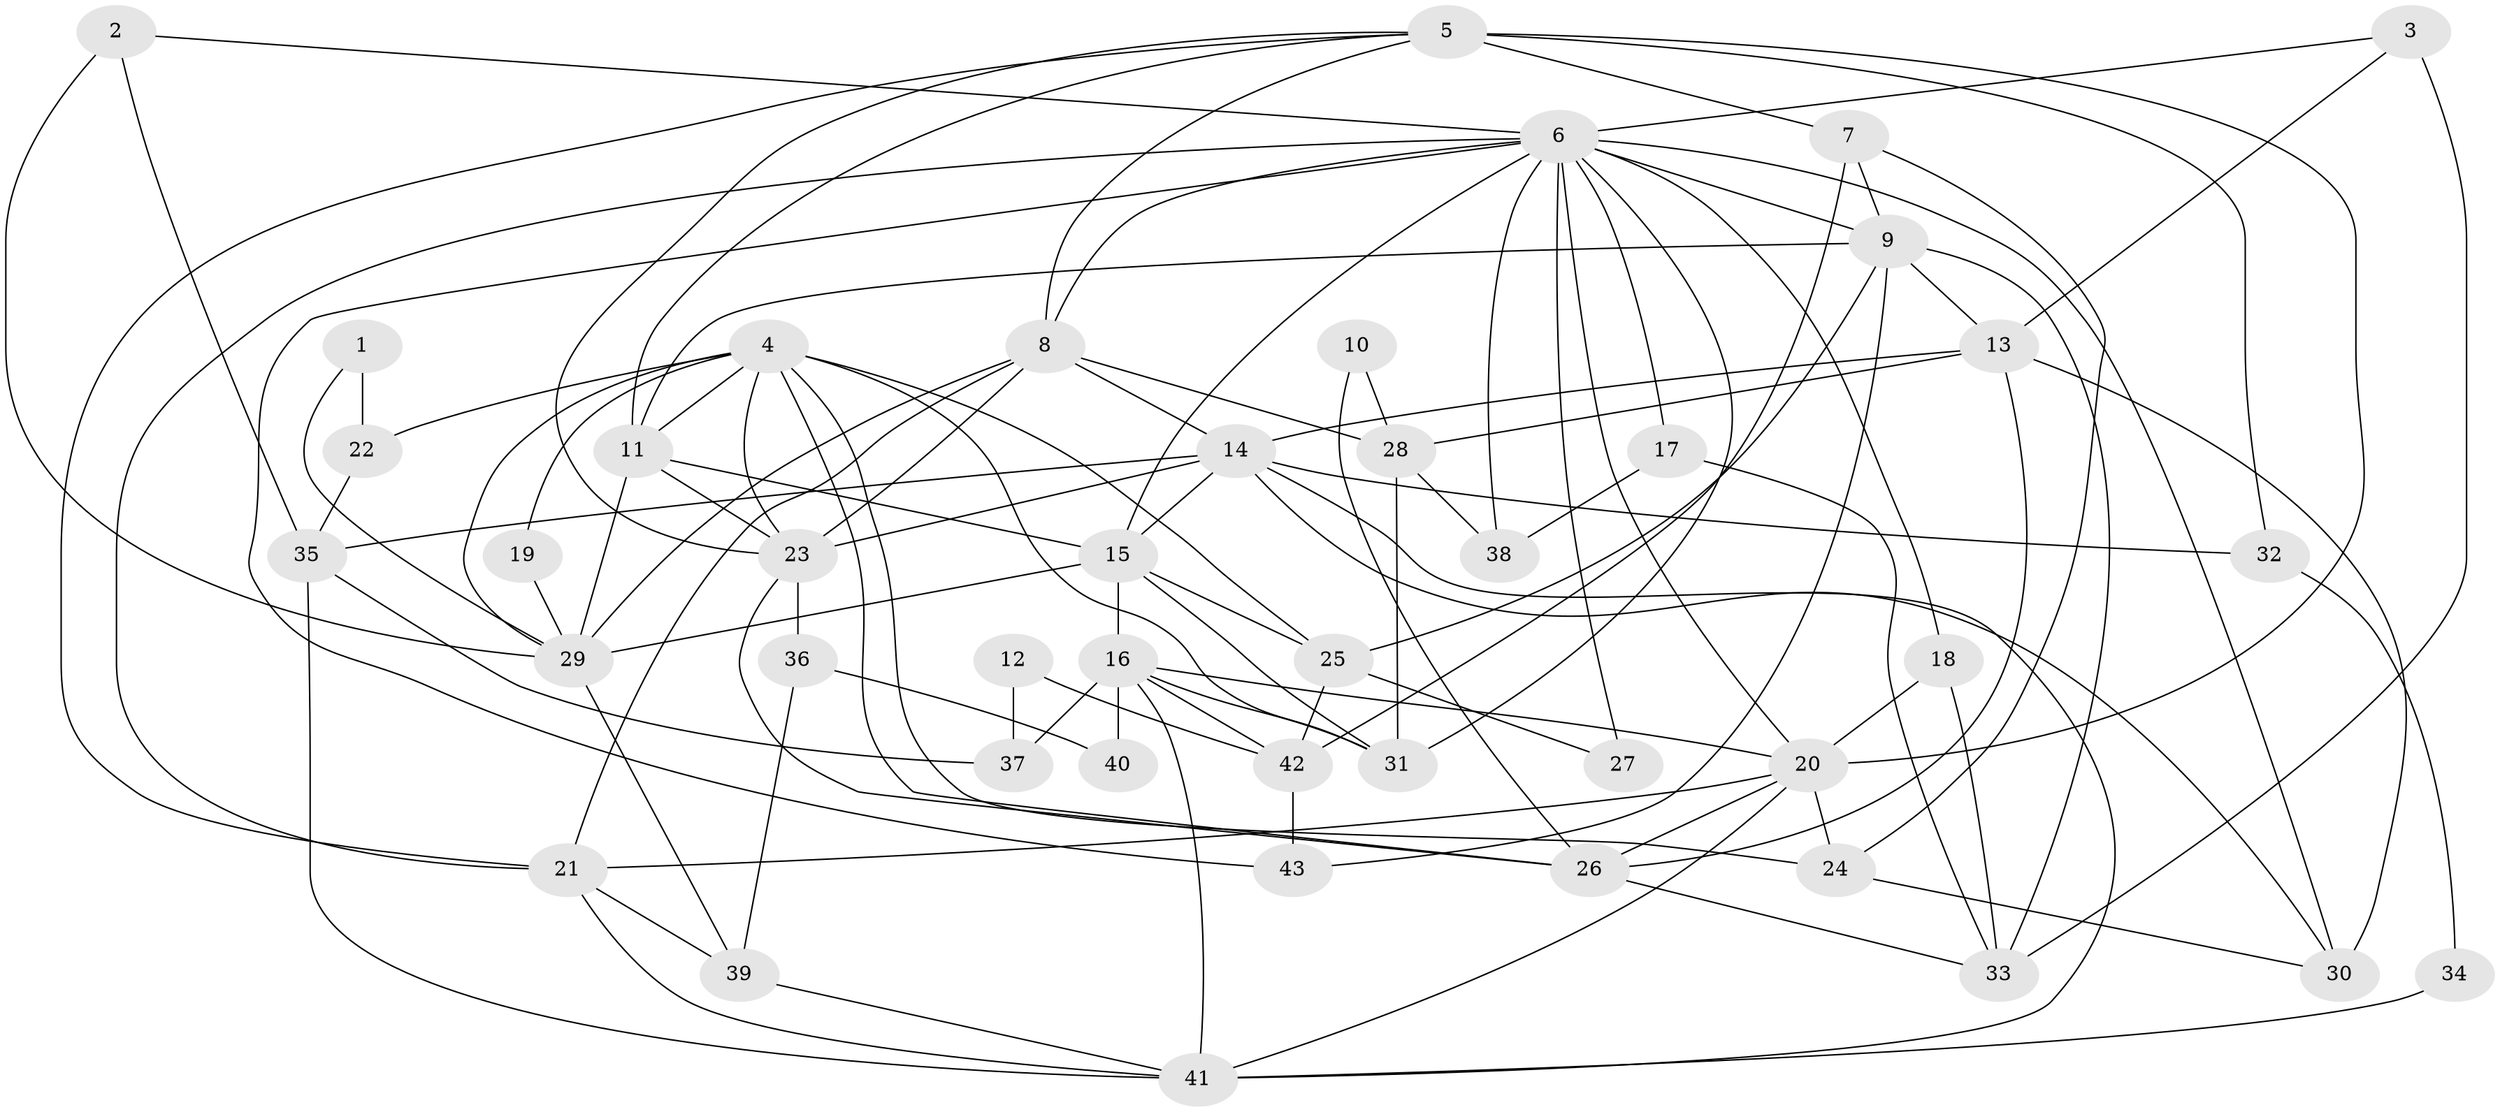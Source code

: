 // original degree distribution, {2: 0.10465116279069768, 3: 0.32558139534883723, 4: 0.26744186046511625, 7: 0.06976744186046512, 5: 0.16279069767441862, 6: 0.05813953488372093, 8: 0.011627906976744186}
// Generated by graph-tools (version 1.1) at 2025/51/03/04/25 22:51:09]
// undirected, 43 vertices, 105 edges
graph export_dot {
  node [color=gray90,style=filled];
  1;
  2;
  3;
  4;
  5;
  6;
  7;
  8;
  9;
  10;
  11;
  12;
  13;
  14;
  15;
  16;
  17;
  18;
  19;
  20;
  21;
  22;
  23;
  24;
  25;
  26;
  27;
  28;
  29;
  30;
  31;
  32;
  33;
  34;
  35;
  36;
  37;
  38;
  39;
  40;
  41;
  42;
  43;
  1 -- 22 [weight=1.0];
  1 -- 29 [weight=1.0];
  2 -- 6 [weight=1.0];
  2 -- 29 [weight=1.0];
  2 -- 35 [weight=1.0];
  3 -- 6 [weight=1.0];
  3 -- 13 [weight=1.0];
  3 -- 33 [weight=1.0];
  4 -- 11 [weight=1.0];
  4 -- 19 [weight=1.0];
  4 -- 22 [weight=1.0];
  4 -- 23 [weight=1.0];
  4 -- 24 [weight=1.0];
  4 -- 25 [weight=1.0];
  4 -- 26 [weight=1.0];
  4 -- 29 [weight=1.0];
  4 -- 31 [weight=1.0];
  5 -- 7 [weight=1.0];
  5 -- 8 [weight=1.0];
  5 -- 11 [weight=2.0];
  5 -- 20 [weight=3.0];
  5 -- 21 [weight=1.0];
  5 -- 23 [weight=1.0];
  5 -- 32 [weight=1.0];
  6 -- 8 [weight=1.0];
  6 -- 9 [weight=2.0];
  6 -- 15 [weight=2.0];
  6 -- 17 [weight=1.0];
  6 -- 18 [weight=1.0];
  6 -- 20 [weight=1.0];
  6 -- 21 [weight=1.0];
  6 -- 27 [weight=1.0];
  6 -- 30 [weight=1.0];
  6 -- 31 [weight=1.0];
  6 -- 38 [weight=1.0];
  6 -- 43 [weight=1.0];
  7 -- 9 [weight=1.0];
  7 -- 24 [weight=1.0];
  7 -- 42 [weight=1.0];
  8 -- 14 [weight=1.0];
  8 -- 21 [weight=1.0];
  8 -- 23 [weight=1.0];
  8 -- 28 [weight=1.0];
  8 -- 29 [weight=1.0];
  9 -- 11 [weight=1.0];
  9 -- 13 [weight=1.0];
  9 -- 25 [weight=2.0];
  9 -- 33 [weight=1.0];
  9 -- 43 [weight=1.0];
  10 -- 26 [weight=1.0];
  10 -- 28 [weight=1.0];
  11 -- 15 [weight=1.0];
  11 -- 23 [weight=1.0];
  11 -- 29 [weight=1.0];
  12 -- 37 [weight=1.0];
  12 -- 42 [weight=1.0];
  13 -- 14 [weight=2.0];
  13 -- 26 [weight=1.0];
  13 -- 28 [weight=1.0];
  13 -- 30 [weight=1.0];
  14 -- 15 [weight=1.0];
  14 -- 23 [weight=1.0];
  14 -- 30 [weight=1.0];
  14 -- 32 [weight=1.0];
  14 -- 35 [weight=1.0];
  14 -- 41 [weight=1.0];
  15 -- 16 [weight=2.0];
  15 -- 25 [weight=2.0];
  15 -- 29 [weight=1.0];
  15 -- 31 [weight=1.0];
  16 -- 20 [weight=3.0];
  16 -- 31 [weight=1.0];
  16 -- 37 [weight=1.0];
  16 -- 40 [weight=1.0];
  16 -- 41 [weight=2.0];
  16 -- 42 [weight=1.0];
  17 -- 33 [weight=1.0];
  17 -- 38 [weight=1.0];
  18 -- 20 [weight=2.0];
  18 -- 33 [weight=1.0];
  19 -- 29 [weight=1.0];
  20 -- 21 [weight=1.0];
  20 -- 24 [weight=1.0];
  20 -- 26 [weight=1.0];
  20 -- 41 [weight=1.0];
  21 -- 39 [weight=1.0];
  21 -- 41 [weight=1.0];
  22 -- 35 [weight=1.0];
  23 -- 26 [weight=1.0];
  23 -- 36 [weight=1.0];
  24 -- 30 [weight=1.0];
  25 -- 27 [weight=1.0];
  25 -- 42 [weight=2.0];
  26 -- 33 [weight=1.0];
  28 -- 31 [weight=1.0];
  28 -- 38 [weight=1.0];
  29 -- 39 [weight=1.0];
  32 -- 34 [weight=1.0];
  34 -- 41 [weight=1.0];
  35 -- 37 [weight=1.0];
  35 -- 41 [weight=1.0];
  36 -- 39 [weight=1.0];
  36 -- 40 [weight=1.0];
  39 -- 41 [weight=1.0];
  42 -- 43 [weight=1.0];
}

